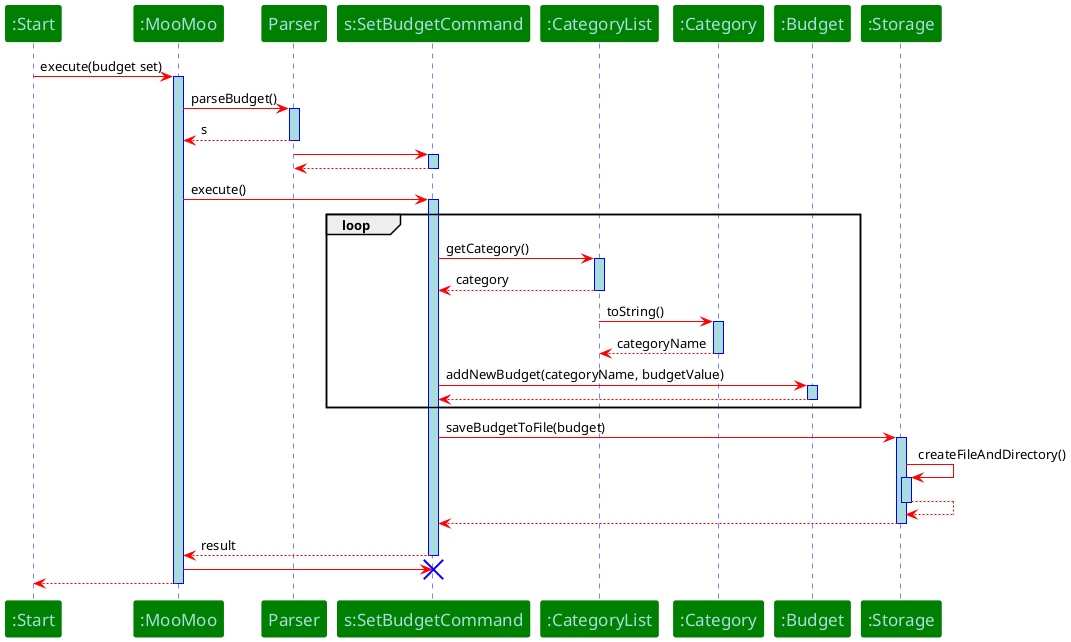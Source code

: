 @startuml
autoactivate on
skinparam sequence {
	ArrowColor Red
	LifeLineBorderColor blue
	LifeLineBackgroundColor #A9DCDF
	
	ParticipantBorderColor Green
	ParticipantBackgroundColor Green
	ParticipantFontName Impact
	ParticipantFontSize 17
	ParticipantFontColor #A9DCDF

}
":Start" -> ":MooMoo" : execute(budget set) 
":MooMoo" -> Parser : parseBudget()
Parser --> ":MooMoo" : s
Parser -> "s:SetBudgetCommand"
"s:SetBudgetCommand" --> Parser
":MooMoo" -> "s:SetBudgetCommand" : execute()

loop
"s:SetBudgetCommand" -> ":CategoryList" : getCategory()
":CategoryList" --> "s:SetBudgetCommand": category
":CategoryList" -> ":Category" : toString()
":Category" --> ":CategoryList" : categoryName
"s:SetBudgetCommand" -> ":Budget" : addNewBudget(categoryName, budgetValue)
":Budget" --> "s:SetBudgetCommand"
end

"s:SetBudgetCommand" -> ":Storage" : saveBudgetToFile(budget)
":Storage" -> ":Storage" : createFileAndDirectory()
":Storage" --> ":Storage"
":Storage" --> "s:SetBudgetCommand"
"s:SetBudgetCommand" --> ":MooMoo" : result
":MooMoo"-> "s:SetBudgetCommand" !!
":MooMoo" --> ":Start"

@enduml